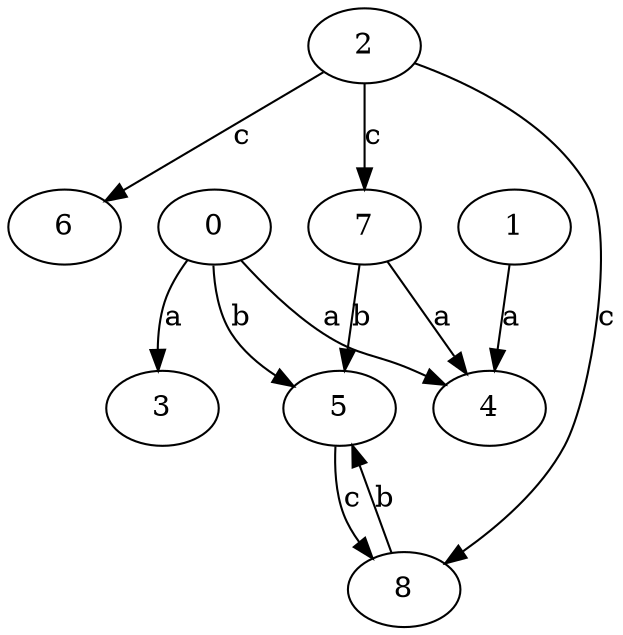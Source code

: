 strict digraph  {
2;
0;
3;
4;
5;
6;
7;
8;
1;
2 -> 6  [label=c];
2 -> 7  [label=c];
2 -> 8  [label=c];
0 -> 3  [label=a];
0 -> 4  [label=a];
0 -> 5  [label=b];
5 -> 8  [label=c];
7 -> 4  [label=a];
7 -> 5  [label=b];
8 -> 5  [label=b];
1 -> 4  [label=a];
}
